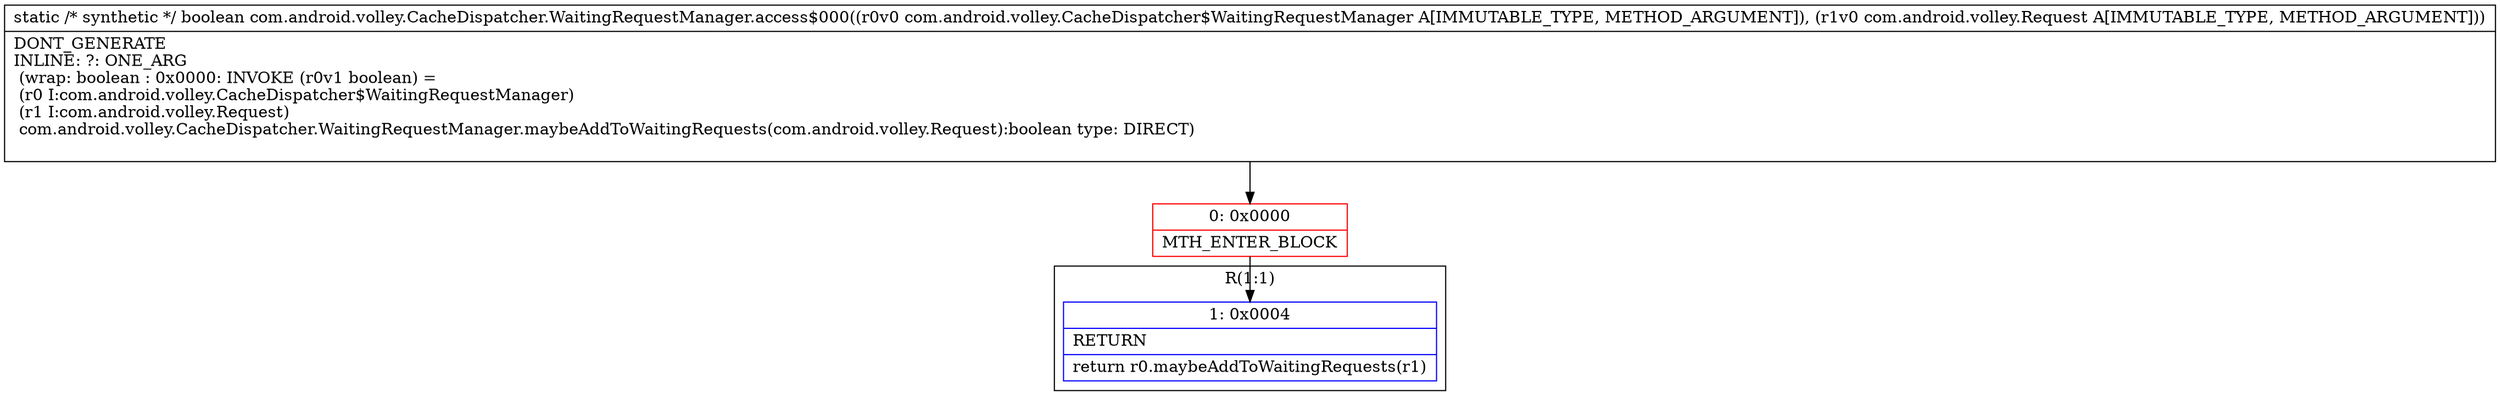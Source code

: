 digraph "CFG forcom.android.volley.CacheDispatcher.WaitingRequestManager.access$000(Lcom\/android\/volley\/CacheDispatcher$WaitingRequestManager;Lcom\/android\/volley\/Request;)Z" {
subgraph cluster_Region_287334834 {
label = "R(1:1)";
node [shape=record,color=blue];
Node_1 [shape=record,label="{1\:\ 0x0004|RETURN\l|return r0.maybeAddToWaitingRequests(r1)\l}"];
}
Node_0 [shape=record,color=red,label="{0\:\ 0x0000|MTH_ENTER_BLOCK\l}"];
MethodNode[shape=record,label="{static \/* synthetic *\/ boolean com.android.volley.CacheDispatcher.WaitingRequestManager.access$000((r0v0 com.android.volley.CacheDispatcher$WaitingRequestManager A[IMMUTABLE_TYPE, METHOD_ARGUMENT]), (r1v0 com.android.volley.Request A[IMMUTABLE_TYPE, METHOD_ARGUMENT]))  | DONT_GENERATE\lINLINE: ?: ONE_ARG  \l  (wrap: boolean : 0x0000: INVOKE  (r0v1 boolean) = \l  (r0 I:com.android.volley.CacheDispatcher$WaitingRequestManager)\l  (r1 I:com.android.volley.Request)\l com.android.volley.CacheDispatcher.WaitingRequestManager.maybeAddToWaitingRequests(com.android.volley.Request):boolean type: DIRECT)\l\l}"];
MethodNode -> Node_0;
Node_0 -> Node_1;
}

